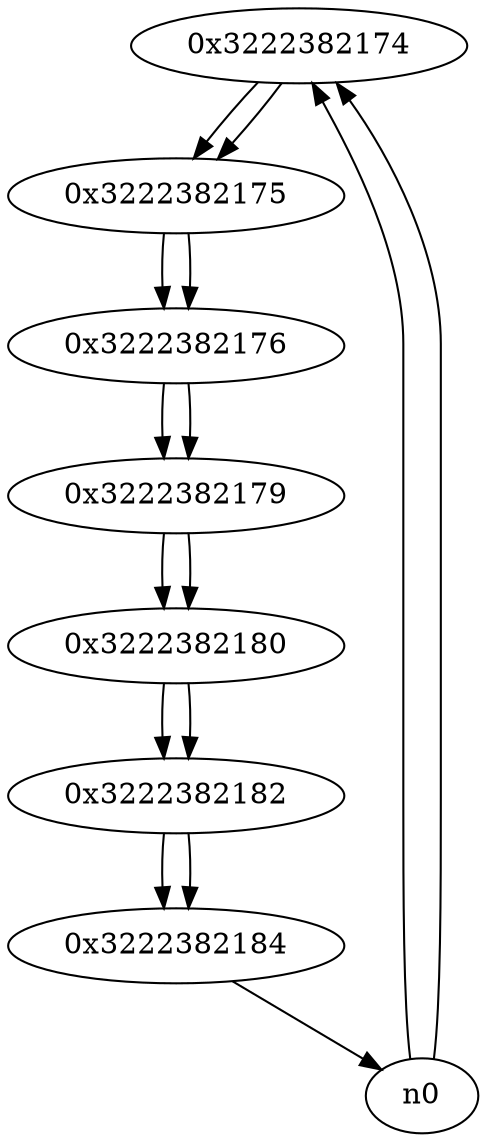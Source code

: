 digraph G{
/* nodes */
  n1 [label="0x3222382174"]
  n2 [label="0x3222382175"]
  n3 [label="0x3222382176"]
  n4 [label="0x3222382179"]
  n5 [label="0x3222382180"]
  n6 [label="0x3222382182"]
  n7 [label="0x3222382184"]
/* edges */
n1 -> n2;
n0 -> n1;
n0 -> n1;
n2 -> n3;
n1 -> n2;
n3 -> n4;
n2 -> n3;
n4 -> n5;
n3 -> n4;
n5 -> n6;
n4 -> n5;
n6 -> n7;
n5 -> n6;
n7 -> n0;
n6 -> n7;
}
